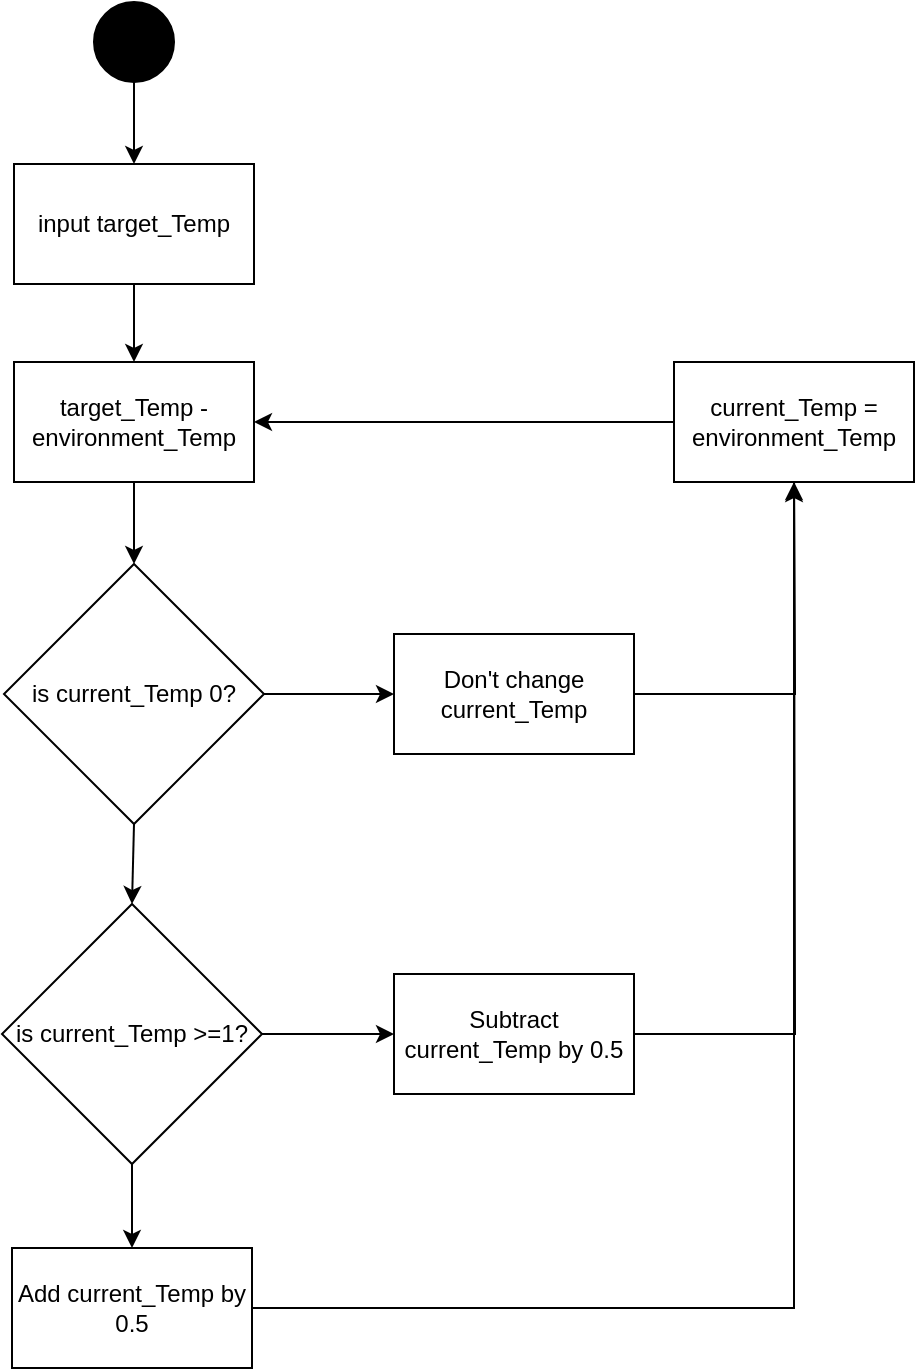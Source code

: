 <mxfile version="24.5.2" type="github">
  <diagram name="Page-1" id="KptSKPatJ4-d4UpOlwtu">
    <mxGraphModel dx="1190" dy="591" grid="1" gridSize="10" guides="1" tooltips="1" connect="1" arrows="1" fold="1" page="1" pageScale="1" pageWidth="850" pageHeight="1100" math="0" shadow="0">
      <root>
        <mxCell id="0" />
        <mxCell id="1" parent="0" />
        <mxCell id="jBCdN4Sig-oC-tn5H1Yf-1" value="" style="ellipse;whiteSpace=wrap;html=1;aspect=fixed;fillColor=#000000;" vertex="1" parent="1">
          <mxGeometry x="250" y="59" width="40" height="40" as="geometry" />
        </mxCell>
        <mxCell id="jBCdN4Sig-oC-tn5H1Yf-3" value="is current_Temp 0?" style="rhombus;whiteSpace=wrap;html=1;" vertex="1" parent="1">
          <mxGeometry x="205" y="340" width="130" height="130" as="geometry" />
        </mxCell>
        <mxCell id="jBCdN4Sig-oC-tn5H1Yf-4" value="input target_Temp" style="rounded=0;whiteSpace=wrap;html=1;" vertex="1" parent="1">
          <mxGeometry x="210" y="140" width="120" height="60" as="geometry" />
        </mxCell>
        <mxCell id="jBCdN4Sig-oC-tn5H1Yf-5" value="target_Temp - environment_Temp" style="rounded=0;whiteSpace=wrap;html=1;" vertex="1" parent="1">
          <mxGeometry x="210" y="239" width="120" height="60" as="geometry" />
        </mxCell>
        <mxCell id="jBCdN4Sig-oC-tn5H1Yf-26" style="edgeStyle=orthogonalEdgeStyle;rounded=0;orthogonalLoop=1;jettySize=auto;html=1;exitX=1;exitY=0.5;exitDx=0;exitDy=0;" edge="1" parent="1" source="jBCdN4Sig-oC-tn5H1Yf-7">
          <mxGeometry relative="1" as="geometry">
            <mxPoint x="600" y="290" as="targetPoint" />
          </mxGeometry>
        </mxCell>
        <mxCell id="jBCdN4Sig-oC-tn5H1Yf-7" value="Don&#39;t change current_Temp" style="rounded=0;whiteSpace=wrap;html=1;" vertex="1" parent="1">
          <mxGeometry x="400" y="375" width="120" height="60" as="geometry" />
        </mxCell>
        <mxCell id="jBCdN4Sig-oC-tn5H1Yf-25" style="edgeStyle=orthogonalEdgeStyle;rounded=0;orthogonalLoop=1;jettySize=auto;html=1;exitX=1;exitY=0.5;exitDx=0;exitDy=0;" edge="1" parent="1" source="jBCdN4Sig-oC-tn5H1Yf-8">
          <mxGeometry relative="1" as="geometry">
            <mxPoint x="600" y="300" as="targetPoint" />
          </mxGeometry>
        </mxCell>
        <mxCell id="jBCdN4Sig-oC-tn5H1Yf-8" value="Subtract current_Temp by 0.5" style="rounded=0;whiteSpace=wrap;html=1;" vertex="1" parent="1">
          <mxGeometry x="400" y="545" width="120" height="60" as="geometry" />
        </mxCell>
        <mxCell id="jBCdN4Sig-oC-tn5H1Yf-9" value="is current_Temp &amp;gt;=1?" style="rhombus;whiteSpace=wrap;html=1;" vertex="1" parent="1">
          <mxGeometry x="204" y="510" width="130" height="130" as="geometry" />
        </mxCell>
        <mxCell id="jBCdN4Sig-oC-tn5H1Yf-21" style="edgeStyle=orthogonalEdgeStyle;rounded=0;orthogonalLoop=1;jettySize=auto;html=1;exitX=1;exitY=0.5;exitDx=0;exitDy=0;entryX=0.5;entryY=1;entryDx=0;entryDy=0;" edge="1" parent="1" source="jBCdN4Sig-oC-tn5H1Yf-10" target="jBCdN4Sig-oC-tn5H1Yf-11">
          <mxGeometry relative="1" as="geometry">
            <mxPoint x="640" y="360" as="targetPoint" />
            <Array as="points">
              <mxPoint x="600" y="712" />
            </Array>
          </mxGeometry>
        </mxCell>
        <mxCell id="jBCdN4Sig-oC-tn5H1Yf-10" value="Add current_Temp by 0.5" style="rounded=0;whiteSpace=wrap;html=1;" vertex="1" parent="1">
          <mxGeometry x="209" y="682" width="120" height="60" as="geometry" />
        </mxCell>
        <mxCell id="jBCdN4Sig-oC-tn5H1Yf-11" value="current_Temp = environment_Temp" style="rounded=0;whiteSpace=wrap;html=1;" vertex="1" parent="1">
          <mxGeometry x="540" y="239" width="120" height="60" as="geometry" />
        </mxCell>
        <mxCell id="jBCdN4Sig-oC-tn5H1Yf-12" value="" style="endArrow=classic;html=1;rounded=0;exitX=0.5;exitY=1;exitDx=0;exitDy=0;entryX=0.5;entryY=0;entryDx=0;entryDy=0;" edge="1" parent="1" source="jBCdN4Sig-oC-tn5H1Yf-1" target="jBCdN4Sig-oC-tn5H1Yf-4">
          <mxGeometry width="50" height="50" relative="1" as="geometry">
            <mxPoint x="400" y="300" as="sourcePoint" />
            <mxPoint x="450" y="250" as="targetPoint" />
          </mxGeometry>
        </mxCell>
        <mxCell id="jBCdN4Sig-oC-tn5H1Yf-13" value="" style="endArrow=classic;html=1;rounded=0;exitX=0.5;exitY=1;exitDx=0;exitDy=0;entryX=0.5;entryY=0;entryDx=0;entryDy=0;" edge="1" parent="1" source="jBCdN4Sig-oC-tn5H1Yf-4" target="jBCdN4Sig-oC-tn5H1Yf-5">
          <mxGeometry width="50" height="50" relative="1" as="geometry">
            <mxPoint x="280" y="90" as="sourcePoint" />
            <mxPoint x="280" y="150" as="targetPoint" />
          </mxGeometry>
        </mxCell>
        <mxCell id="jBCdN4Sig-oC-tn5H1Yf-14" value="" style="endArrow=classic;html=1;rounded=0;exitX=0.5;exitY=1;exitDx=0;exitDy=0;entryX=0.5;entryY=0;entryDx=0;entryDy=0;" edge="1" parent="1" source="jBCdN4Sig-oC-tn5H1Yf-5" target="jBCdN4Sig-oC-tn5H1Yf-3">
          <mxGeometry width="50" height="50" relative="1" as="geometry">
            <mxPoint x="280" y="210" as="sourcePoint" />
            <mxPoint x="280" y="270" as="targetPoint" />
          </mxGeometry>
        </mxCell>
        <mxCell id="jBCdN4Sig-oC-tn5H1Yf-15" value="" style="endArrow=classic;html=1;rounded=0;exitX=0.5;exitY=1;exitDx=0;exitDy=0;entryX=0.5;entryY=0;entryDx=0;entryDy=0;" edge="1" parent="1" source="jBCdN4Sig-oC-tn5H1Yf-3" target="jBCdN4Sig-oC-tn5H1Yf-9">
          <mxGeometry width="50" height="50" relative="1" as="geometry">
            <mxPoint x="280" y="309" as="sourcePoint" />
            <mxPoint x="280" y="350" as="targetPoint" />
          </mxGeometry>
        </mxCell>
        <mxCell id="jBCdN4Sig-oC-tn5H1Yf-16" value="" style="endArrow=classic;html=1;rounded=0;exitX=0.5;exitY=1;exitDx=0;exitDy=0;entryX=0.5;entryY=0;entryDx=0;entryDy=0;" edge="1" parent="1" source="jBCdN4Sig-oC-tn5H1Yf-9" target="jBCdN4Sig-oC-tn5H1Yf-10">
          <mxGeometry width="50" height="50" relative="1" as="geometry">
            <mxPoint x="280" y="480" as="sourcePoint" />
            <mxPoint x="279" y="520" as="targetPoint" />
          </mxGeometry>
        </mxCell>
        <mxCell id="jBCdN4Sig-oC-tn5H1Yf-17" value="" style="endArrow=classic;html=1;rounded=0;exitX=1;exitY=0.5;exitDx=0;exitDy=0;entryX=0;entryY=0.5;entryDx=0;entryDy=0;" edge="1" parent="1" source="jBCdN4Sig-oC-tn5H1Yf-9" target="jBCdN4Sig-oC-tn5H1Yf-8">
          <mxGeometry width="50" height="50" relative="1" as="geometry">
            <mxPoint x="279" y="650" as="sourcePoint" />
            <mxPoint x="279" y="692" as="targetPoint" />
          </mxGeometry>
        </mxCell>
        <mxCell id="jBCdN4Sig-oC-tn5H1Yf-20" value="" style="endArrow=classic;html=1;rounded=0;exitX=1;exitY=0.5;exitDx=0;exitDy=0;entryX=0;entryY=0.5;entryDx=0;entryDy=0;" edge="1" parent="1" source="jBCdN4Sig-oC-tn5H1Yf-3" target="jBCdN4Sig-oC-tn5H1Yf-7">
          <mxGeometry width="50" height="50" relative="1" as="geometry">
            <mxPoint x="344" y="585" as="sourcePoint" />
            <mxPoint x="412" y="585" as="targetPoint" />
          </mxGeometry>
        </mxCell>
        <mxCell id="jBCdN4Sig-oC-tn5H1Yf-22" value="" style="endArrow=classic;html=1;rounded=0;entryX=1;entryY=0.5;entryDx=0;entryDy=0;exitX=0;exitY=0.5;exitDx=0;exitDy=0;" edge="1" parent="1" source="jBCdN4Sig-oC-tn5H1Yf-11" target="jBCdN4Sig-oC-tn5H1Yf-5">
          <mxGeometry width="50" height="50" relative="1" as="geometry">
            <mxPoint x="279" y="650" as="sourcePoint" />
            <mxPoint x="279" y="692" as="targetPoint" />
          </mxGeometry>
        </mxCell>
      </root>
    </mxGraphModel>
  </diagram>
</mxfile>
